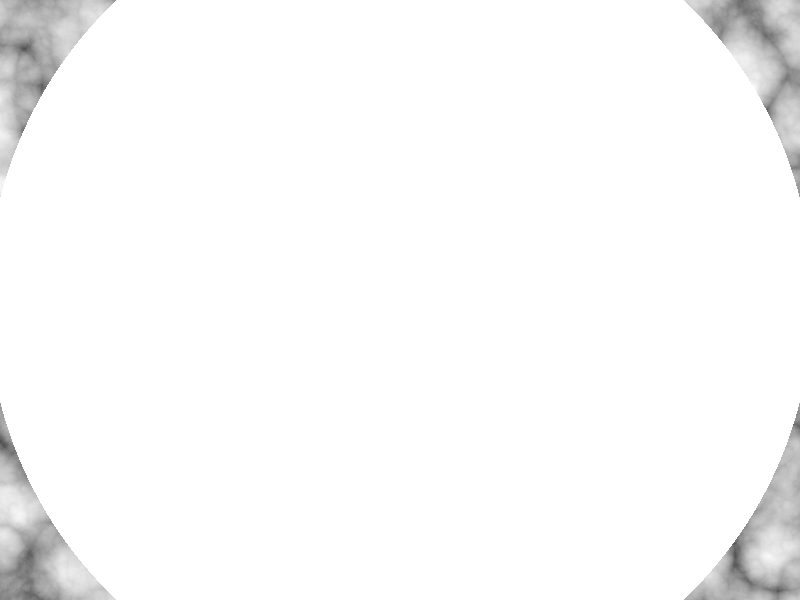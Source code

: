 /////////////////////////////////////////////
//
//     ~~ [ Fractal Supernova ] ~~
//        version 1 out of 1
//
//  by Michael Scharrer
//  https://mscharrer.net
//
/////////////////////////////////////////////

#version 3.7;

global_settings {
	max_trace_level 7
	assumed_gamma 1.0
}

camera{
	right x*image_width/image_height
	location <0,0,-9>
	look_at <0,0,0>
}

//supernova
sphere {
	0
	1.7
	hollow
	pigment {
		rgbf 1
	}
	interior {
		media {
			emission 0.4
			density {
				spherical
				density_map {
					[0.0 rgb <1,0,0>]
					[0.4 rgb <0,1,0>]
					[0.8 rgb <0,0,1>]
					[1.0 rgb <1,1,1>]
				}
			}
			density {
				mandel 33
				exponent 6
			}
			density {
				mandel 33
				exponent 6
				rotate 50*x
			}
			density {
				mandel 33
				exponent 6
				rotate 50*y
			}
			density {
				mandel 33
				exponent 6
				rotate <40,40,0>
			}
		}
	}
	rotate 30
	scale 3
}

//background
plane {
	z
	10
	hollow
	pigment {
		granite
		scale 10
	}
	finish {
		ambient <0,0.003,0>
	}
}